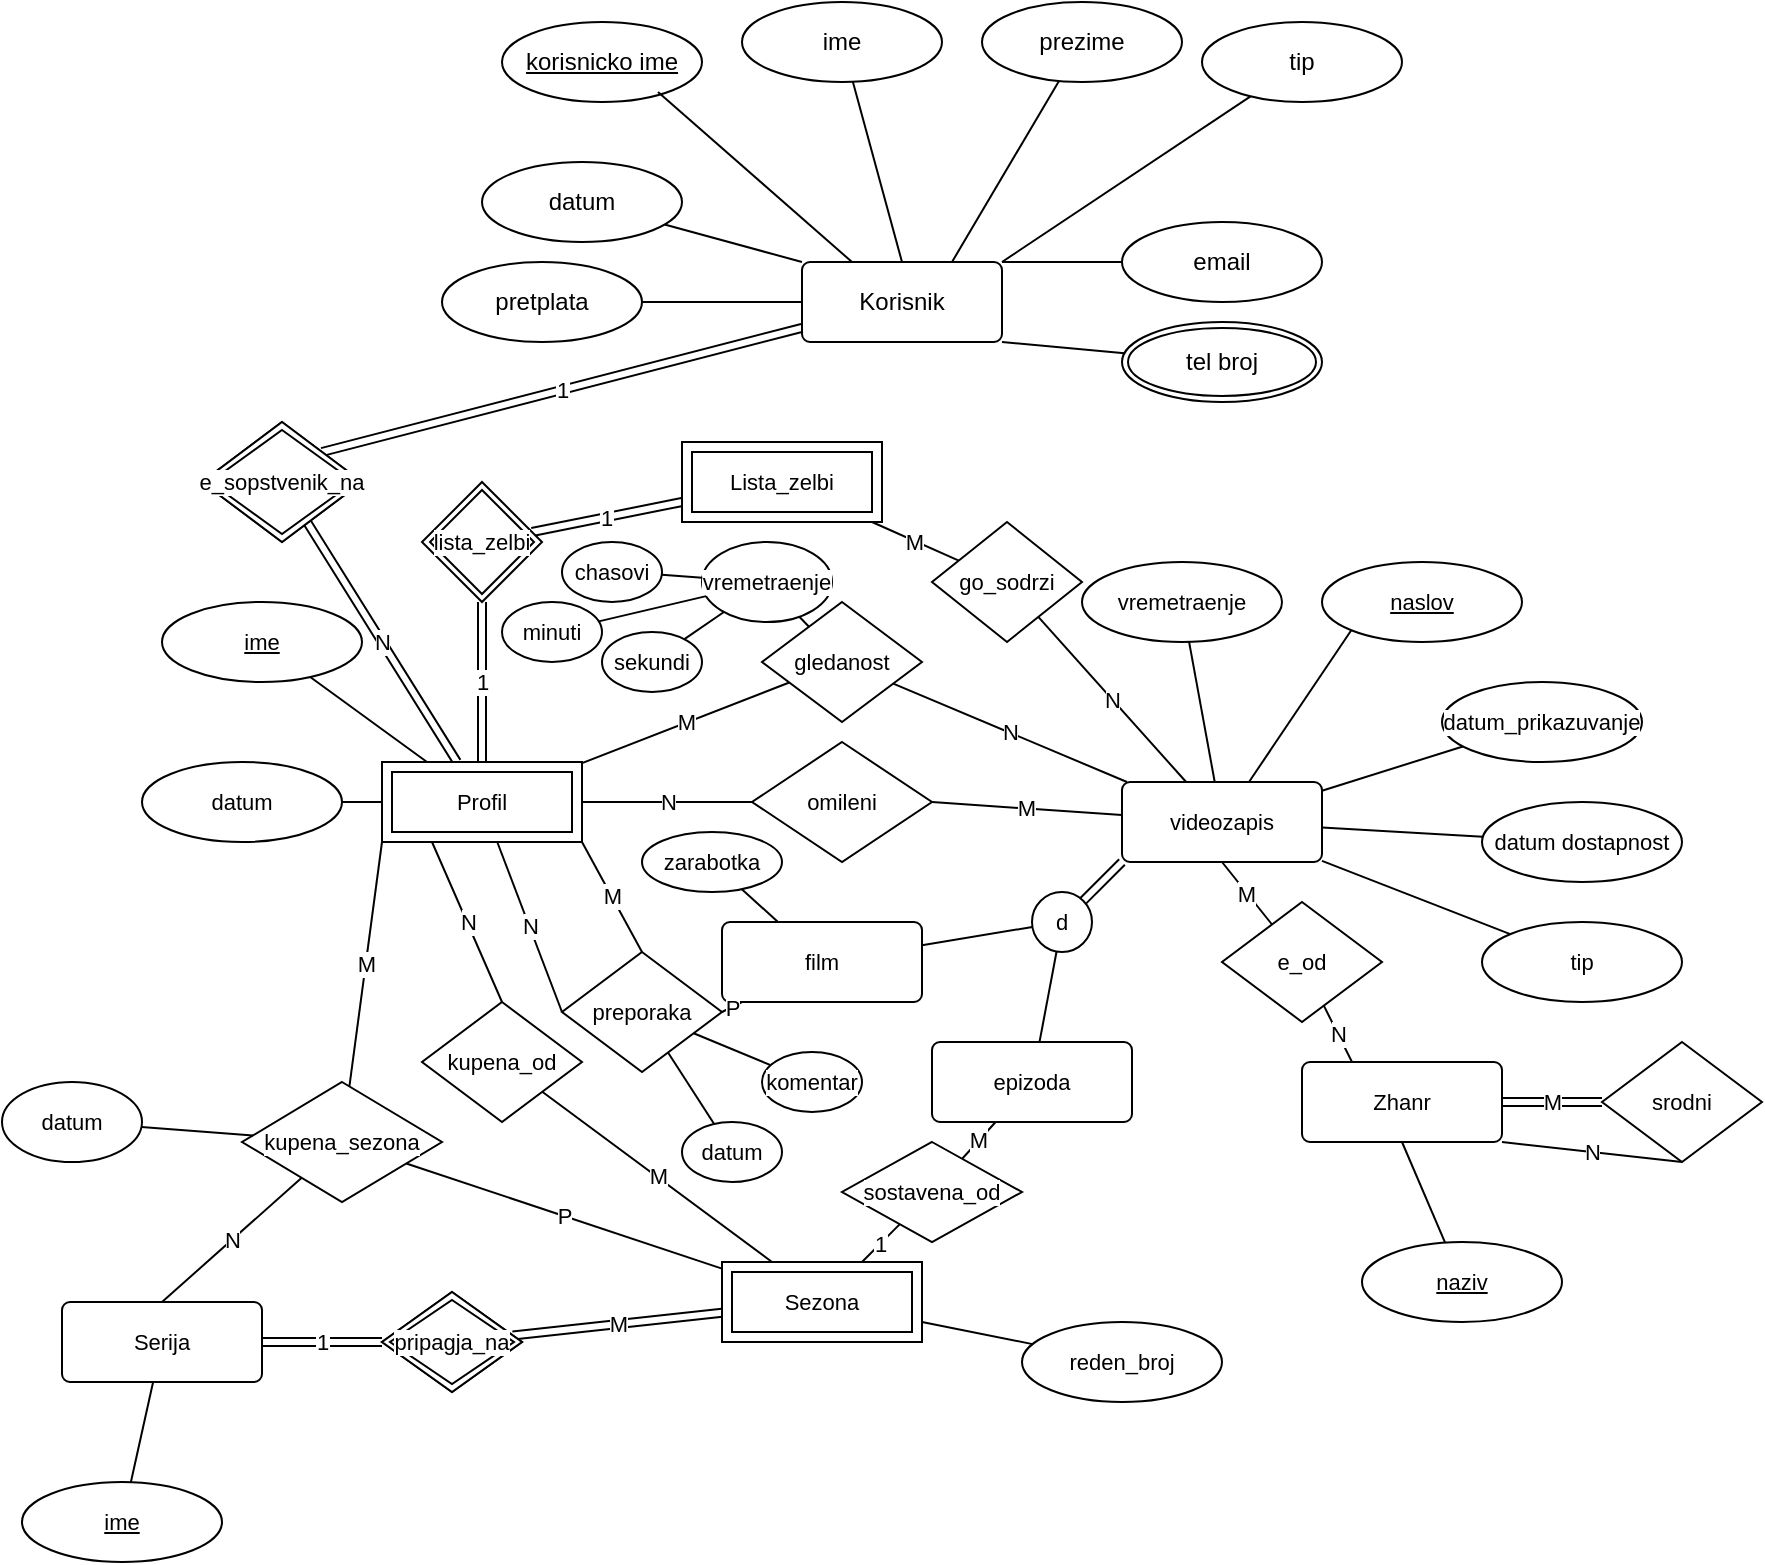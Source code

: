 <mxfile version="23.1.5" type="github">
  <diagram name="Page-1" id="I2lGg5c7wZs1G68vXTzx">
    <mxGraphModel dx="1570" dy="822" grid="1" gridSize="10" guides="1" tooltips="1" connect="1" arrows="1" fold="1" page="1" pageScale="1" pageWidth="850" pageHeight="1100" math="0" shadow="0">
      <root>
        <mxCell id="0" />
        <mxCell id="1" parent="0" />
        <mxCell id="epmKvIx1AX2aCllIOB9j-12" style="rounded=0;orthogonalLoop=1;jettySize=auto;html=1;exitX=1;exitY=1;exitDx=0;exitDy=0;endArrow=none;endFill=0;" edge="1" parent="1" source="epmKvIx1AX2aCllIOB9j-1" target="epmKvIx1AX2aCllIOB9j-10">
          <mxGeometry relative="1" as="geometry" />
        </mxCell>
        <mxCell id="epmKvIx1AX2aCllIOB9j-13" style="edgeStyle=none;rounded=0;orthogonalLoop=1;jettySize=auto;html=1;exitX=1;exitY=0;exitDx=0;exitDy=0;strokeColor=default;align=center;verticalAlign=middle;fontFamily=Helvetica;fontSize=11;fontColor=default;labelBackgroundColor=default;endArrow=none;endFill=0;" edge="1" parent="1" source="epmKvIx1AX2aCllIOB9j-1" target="epmKvIx1AX2aCllIOB9j-9">
          <mxGeometry relative="1" as="geometry" />
        </mxCell>
        <mxCell id="epmKvIx1AX2aCllIOB9j-14" style="edgeStyle=none;rounded=0;orthogonalLoop=1;jettySize=auto;html=1;exitX=1;exitY=0;exitDx=0;exitDy=0;strokeColor=default;align=center;verticalAlign=middle;fontFamily=Helvetica;fontSize=11;fontColor=default;labelBackgroundColor=default;endArrow=none;endFill=0;" edge="1" parent="1" source="epmKvIx1AX2aCllIOB9j-1" target="epmKvIx1AX2aCllIOB9j-8">
          <mxGeometry relative="1" as="geometry" />
        </mxCell>
        <mxCell id="epmKvIx1AX2aCllIOB9j-15" style="edgeStyle=none;rounded=0;orthogonalLoop=1;jettySize=auto;html=1;exitX=0.75;exitY=0;exitDx=0;exitDy=0;strokeColor=default;align=center;verticalAlign=middle;fontFamily=Helvetica;fontSize=11;fontColor=default;labelBackgroundColor=default;endArrow=none;endFill=0;" edge="1" parent="1" source="epmKvIx1AX2aCllIOB9j-1" target="epmKvIx1AX2aCllIOB9j-7">
          <mxGeometry relative="1" as="geometry" />
        </mxCell>
        <mxCell id="epmKvIx1AX2aCllIOB9j-16" style="edgeStyle=none;rounded=0;orthogonalLoop=1;jettySize=auto;html=1;exitX=0.5;exitY=0;exitDx=0;exitDy=0;strokeColor=default;align=center;verticalAlign=middle;fontFamily=Helvetica;fontSize=11;fontColor=default;labelBackgroundColor=default;endArrow=none;endFill=0;" edge="1" parent="1" source="epmKvIx1AX2aCllIOB9j-1" target="epmKvIx1AX2aCllIOB9j-6">
          <mxGeometry relative="1" as="geometry" />
        </mxCell>
        <mxCell id="epmKvIx1AX2aCllIOB9j-18" style="edgeStyle=none;rounded=0;orthogonalLoop=1;jettySize=auto;html=1;exitX=0;exitY=0;exitDx=0;exitDy=0;strokeColor=default;align=center;verticalAlign=middle;fontFamily=Helvetica;fontSize=11;fontColor=default;labelBackgroundColor=default;endArrow=none;endFill=0;" edge="1" parent="1" source="epmKvIx1AX2aCllIOB9j-1" target="epmKvIx1AX2aCllIOB9j-4">
          <mxGeometry relative="1" as="geometry" />
        </mxCell>
        <mxCell id="epmKvIx1AX2aCllIOB9j-1" value="Korisnik" style="rounded=1;arcSize=10;whiteSpace=wrap;html=1;align=center;" vertex="1" parent="1">
          <mxGeometry x="310" y="190" width="100" height="40" as="geometry" />
        </mxCell>
        <mxCell id="epmKvIx1AX2aCllIOB9j-2" value="" style="endArrow=none;html=1;rounded=0;" edge="1" parent="1" source="epmKvIx1AX2aCllIOB9j-3" target="epmKvIx1AX2aCllIOB9j-1">
          <mxGeometry width="50" height="50" relative="1" as="geometry">
            <mxPoint x="280" y="190" as="sourcePoint" />
            <mxPoint x="300" y="130" as="targetPoint" />
          </mxGeometry>
        </mxCell>
        <mxCell id="epmKvIx1AX2aCllIOB9j-3" value="pretplata" style="ellipse;whiteSpace=wrap;html=1;align=center;" vertex="1" parent="1">
          <mxGeometry x="130" y="190" width="100" height="40" as="geometry" />
        </mxCell>
        <mxCell id="epmKvIx1AX2aCllIOB9j-4" value="datum" style="ellipse;whiteSpace=wrap;html=1;align=center;" vertex="1" parent="1">
          <mxGeometry x="150" y="140" width="100" height="40" as="geometry" />
        </mxCell>
        <mxCell id="epmKvIx1AX2aCllIOB9j-5" value="&lt;u&gt;korisnicko ime&lt;br&gt;&lt;/u&gt;" style="ellipse;whiteSpace=wrap;html=1;align=center;" vertex="1" parent="1">
          <mxGeometry x="160" y="70" width="100" height="40" as="geometry" />
        </mxCell>
        <mxCell id="epmKvIx1AX2aCllIOB9j-6" value="ime" style="ellipse;whiteSpace=wrap;html=1;align=center;" vertex="1" parent="1">
          <mxGeometry x="280" y="60" width="100" height="40" as="geometry" />
        </mxCell>
        <mxCell id="epmKvIx1AX2aCllIOB9j-7" value="prezime" style="ellipse;whiteSpace=wrap;html=1;align=center;" vertex="1" parent="1">
          <mxGeometry x="400" y="60" width="100" height="40" as="geometry" />
        </mxCell>
        <mxCell id="epmKvIx1AX2aCllIOB9j-8" value="tip" style="ellipse;whiteSpace=wrap;html=1;align=center;" vertex="1" parent="1">
          <mxGeometry x="510" y="70" width="100" height="40" as="geometry" />
        </mxCell>
        <mxCell id="epmKvIx1AX2aCllIOB9j-9" value="email" style="ellipse;whiteSpace=wrap;html=1;align=center;" vertex="1" parent="1">
          <mxGeometry x="470" y="170" width="100" height="40" as="geometry" />
        </mxCell>
        <mxCell id="epmKvIx1AX2aCllIOB9j-10" value="tel broj" style="ellipse;shape=doubleEllipse;margin=3;whiteSpace=wrap;html=1;align=center;" vertex="1" parent="1">
          <mxGeometry x="470" y="220" width="100" height="40" as="geometry" />
        </mxCell>
        <mxCell id="epmKvIx1AX2aCllIOB9j-17" style="edgeStyle=none;rounded=0;orthogonalLoop=1;jettySize=auto;html=1;exitX=0.25;exitY=0;exitDx=0;exitDy=0;entryX=0.78;entryY=0.875;entryDx=0;entryDy=0;entryPerimeter=0;strokeColor=default;align=center;verticalAlign=middle;fontFamily=Helvetica;fontSize=11;fontColor=default;labelBackgroundColor=default;endArrow=none;endFill=0;" edge="1" parent="1" source="epmKvIx1AX2aCllIOB9j-1" target="epmKvIx1AX2aCllIOB9j-5">
          <mxGeometry relative="1" as="geometry" />
        </mxCell>
        <mxCell id="epmKvIx1AX2aCllIOB9j-49" value="N" style="edgeStyle=none;rounded=0;orthogonalLoop=1;jettySize=auto;html=1;exitX=1;exitY=0.5;exitDx=0;exitDy=0;strokeColor=default;align=center;verticalAlign=middle;fontFamily=Helvetica;fontSize=11;fontColor=default;labelBackgroundColor=default;endArrow=none;endFill=0;" edge="1" parent="1" target="epmKvIx1AX2aCllIOB9j-48">
          <mxGeometry relative="1" as="geometry">
            <mxPoint x="200" y="460.0" as="sourcePoint" />
          </mxGeometry>
        </mxCell>
        <mxCell id="epmKvIx1AX2aCllIOB9j-104" value="M" style="edgeStyle=none;rounded=0;orthogonalLoop=1;jettySize=auto;html=1;strokeColor=default;align=center;verticalAlign=middle;fontFamily=Helvetica;fontSize=11;fontColor=default;labelBackgroundColor=default;endArrow=none;endFill=0;" edge="1" parent="1" target="epmKvIx1AX2aCllIOB9j-103">
          <mxGeometry relative="1" as="geometry">
            <mxPoint x="200" y="440.556" as="sourcePoint" />
          </mxGeometry>
        </mxCell>
        <mxCell id="epmKvIx1AX2aCllIOB9j-22" style="edgeStyle=none;rounded=0;orthogonalLoop=1;jettySize=auto;html=1;strokeColor=default;align=center;verticalAlign=middle;fontFamily=Helvetica;fontSize=11;fontColor=default;labelBackgroundColor=default;endArrow=none;endFill=0;" edge="1" parent="1" source="epmKvIx1AX2aCllIOB9j-21">
          <mxGeometry relative="1" as="geometry">
            <mxPoint x="122.5" y="440.0" as="targetPoint" />
          </mxGeometry>
        </mxCell>
        <mxCell id="epmKvIx1AX2aCllIOB9j-87" value="M" style="edgeStyle=none;rounded=0;orthogonalLoop=1;jettySize=auto;html=1;strokeColor=default;align=center;verticalAlign=middle;fontFamily=Helvetica;fontSize=11;fontColor=default;labelBackgroundColor=default;endArrow=none;endFill=0;exitX=0;exitY=1;exitDx=0;exitDy=0;" edge="1" parent="1" target="epmKvIx1AX2aCllIOB9j-86">
          <mxGeometry relative="1" as="geometry">
            <mxPoint x="100" y="480.0" as="sourcePoint" />
          </mxGeometry>
        </mxCell>
        <mxCell id="epmKvIx1AX2aCllIOB9j-21" value="ime" style="ellipse;whiteSpace=wrap;html=1;align=center;fontStyle=4;fontFamily=Helvetica;fontSize=11;fontColor=default;labelBackgroundColor=default;" vertex="1" parent="1">
          <mxGeometry x="-10" y="360" width="100" height="40" as="geometry" />
        </mxCell>
        <mxCell id="epmKvIx1AX2aCllIOB9j-23" value="" style="endArrow=none;html=1;rounded=0;strokeColor=default;align=center;verticalAlign=middle;fontFamily=Helvetica;fontSize=11;fontColor=default;labelBackgroundColor=default;" edge="1" parent="1" source="epmKvIx1AX2aCllIOB9j-24">
          <mxGeometry width="50" height="50" relative="1" as="geometry">
            <mxPoint x="190" y="500" as="sourcePoint" />
            <mxPoint x="100" y="460.0" as="targetPoint" />
          </mxGeometry>
        </mxCell>
        <mxCell id="epmKvIx1AX2aCllIOB9j-24" value="datum" style="ellipse;whiteSpace=wrap;html=1;align=center;fontFamily=Helvetica;fontSize=11;fontColor=default;labelBackgroundColor=default;" vertex="1" parent="1">
          <mxGeometry x="-20" y="440" width="100" height="40" as="geometry" />
        </mxCell>
        <mxCell id="epmKvIx1AX2aCllIOB9j-58" value="M" style="edgeStyle=none;rounded=0;orthogonalLoop=1;jettySize=auto;html=1;exitX=0.5;exitY=1;exitDx=0;exitDy=0;strokeColor=default;align=center;verticalAlign=middle;fontFamily=Helvetica;fontSize=11;fontColor=default;labelBackgroundColor=default;endArrow=none;endFill=0;" edge="1" parent="1" source="epmKvIx1AX2aCllIOB9j-25" target="epmKvIx1AX2aCllIOB9j-57">
          <mxGeometry relative="1" as="geometry" />
        </mxCell>
        <mxCell id="epmKvIx1AX2aCllIOB9j-63" style="edgeStyle=none;rounded=0;orthogonalLoop=1;jettySize=auto;html=1;exitX=0;exitY=1;exitDx=0;exitDy=0;strokeColor=default;align=center;verticalAlign=middle;fontFamily=Helvetica;fontSize=11;fontColor=default;labelBackgroundColor=default;endArrow=none;endFill=0;shape=link;" edge="1" parent="1" source="epmKvIx1AX2aCllIOB9j-25" target="epmKvIx1AX2aCllIOB9j-62">
          <mxGeometry relative="1" as="geometry" />
        </mxCell>
        <mxCell id="epmKvIx1AX2aCllIOB9j-25" value="videozapis" style="rounded=1;arcSize=10;whiteSpace=wrap;html=1;align=center;fontFamily=Helvetica;fontSize=11;fontColor=default;labelBackgroundColor=default;" vertex="1" parent="1">
          <mxGeometry x="470" y="450" width="100" height="40" as="geometry" />
        </mxCell>
        <mxCell id="epmKvIx1AX2aCllIOB9j-38" style="edgeStyle=none;rounded=0;orthogonalLoop=1;jettySize=auto;html=1;strokeColor=default;align=center;verticalAlign=middle;fontFamily=Helvetica;fontSize=11;fontColor=default;labelBackgroundColor=default;endArrow=none;endFill=0;" edge="1" parent="1" source="epmKvIx1AX2aCllIOB9j-26" target="epmKvIx1AX2aCllIOB9j-25">
          <mxGeometry relative="1" as="geometry" />
        </mxCell>
        <mxCell id="epmKvIx1AX2aCllIOB9j-26" value="vremetraenje" style="ellipse;whiteSpace=wrap;html=1;align=center;fontFamily=Helvetica;fontSize=11;fontColor=default;labelBackgroundColor=default;" vertex="1" parent="1">
          <mxGeometry x="450" y="340" width="100" height="40" as="geometry" />
        </mxCell>
        <mxCell id="epmKvIx1AX2aCllIOB9j-37" style="edgeStyle=none;rounded=0;orthogonalLoop=1;jettySize=auto;html=1;exitX=0;exitY=1;exitDx=0;exitDy=0;strokeColor=default;align=center;verticalAlign=middle;fontFamily=Helvetica;fontSize=11;fontColor=default;labelBackgroundColor=default;endArrow=none;endFill=0;" edge="1" parent="1" source="epmKvIx1AX2aCllIOB9j-27" target="epmKvIx1AX2aCllIOB9j-25">
          <mxGeometry relative="1" as="geometry" />
        </mxCell>
        <mxCell id="epmKvIx1AX2aCllIOB9j-27" value="naslov" style="ellipse;whiteSpace=wrap;html=1;align=center;fontStyle=4;fontFamily=Helvetica;fontSize=11;fontColor=default;labelBackgroundColor=default;" vertex="1" parent="1">
          <mxGeometry x="570" y="340" width="100" height="40" as="geometry" />
        </mxCell>
        <mxCell id="epmKvIx1AX2aCllIOB9j-36" style="edgeStyle=none;rounded=0;orthogonalLoop=1;jettySize=auto;html=1;strokeColor=default;align=center;verticalAlign=middle;fontFamily=Helvetica;fontSize=11;fontColor=default;labelBackgroundColor=default;endArrow=none;endFill=0;" edge="1" parent="1" source="epmKvIx1AX2aCllIOB9j-28" target="epmKvIx1AX2aCllIOB9j-25">
          <mxGeometry relative="1" as="geometry" />
        </mxCell>
        <mxCell id="epmKvIx1AX2aCllIOB9j-28" value="datum_prikazuvanje" style="ellipse;whiteSpace=wrap;html=1;align=center;fontFamily=Helvetica;fontSize=11;fontColor=default;labelBackgroundColor=default;" vertex="1" parent="1">
          <mxGeometry x="630" y="400" width="100" height="40" as="geometry" />
        </mxCell>
        <mxCell id="epmKvIx1AX2aCllIOB9j-35" style="edgeStyle=none;rounded=0;orthogonalLoop=1;jettySize=auto;html=1;strokeColor=default;align=center;verticalAlign=middle;fontFamily=Helvetica;fontSize=11;fontColor=default;labelBackgroundColor=default;endArrow=none;endFill=0;" edge="1" parent="1" source="epmKvIx1AX2aCllIOB9j-29" target="epmKvIx1AX2aCllIOB9j-25">
          <mxGeometry relative="1" as="geometry" />
        </mxCell>
        <mxCell id="epmKvIx1AX2aCllIOB9j-29" value="datum dostapnost" style="ellipse;whiteSpace=wrap;html=1;align=center;fontFamily=Helvetica;fontSize=11;fontColor=default;labelBackgroundColor=default;" vertex="1" parent="1">
          <mxGeometry x="650" y="460" width="100" height="40" as="geometry" />
        </mxCell>
        <mxCell id="epmKvIx1AX2aCllIOB9j-34" style="edgeStyle=none;rounded=0;orthogonalLoop=1;jettySize=auto;html=1;strokeColor=default;align=center;verticalAlign=middle;fontFamily=Helvetica;fontSize=11;fontColor=default;labelBackgroundColor=default;endArrow=none;endFill=0;" edge="1" parent="1" source="epmKvIx1AX2aCllIOB9j-31" target="epmKvIx1AX2aCllIOB9j-25">
          <mxGeometry relative="1" as="geometry" />
        </mxCell>
        <mxCell id="epmKvIx1AX2aCllIOB9j-31" value="tip" style="ellipse;whiteSpace=wrap;html=1;align=center;fontFamily=Helvetica;fontSize=11;fontColor=default;labelBackgroundColor=default;" vertex="1" parent="1">
          <mxGeometry x="650" y="520" width="100" height="40" as="geometry" />
        </mxCell>
        <mxCell id="epmKvIx1AX2aCllIOB9j-44" value="1" style="edgeStyle=none;rounded=0;orthogonalLoop=1;jettySize=auto;html=1;exitX=1;exitY=0;exitDx=0;exitDy=0;strokeColor=default;align=center;verticalAlign=middle;fontFamily=Helvetica;fontSize=11;fontColor=default;labelBackgroundColor=default;endArrow=none;endFill=0;shape=link;" edge="1" parent="1" source="epmKvIx1AX2aCllIOB9j-43" target="epmKvIx1AX2aCllIOB9j-1">
          <mxGeometry relative="1" as="geometry" />
        </mxCell>
        <mxCell id="epmKvIx1AX2aCllIOB9j-45" value="N" style="edgeStyle=none;rounded=0;orthogonalLoop=1;jettySize=auto;html=1;strokeColor=default;align=center;verticalAlign=middle;fontFamily=Helvetica;fontSize=11;fontColor=default;labelBackgroundColor=default;endArrow=none;endFill=0;shape=link;" edge="1" parent="1" source="epmKvIx1AX2aCllIOB9j-43">
          <mxGeometry relative="1" as="geometry">
            <mxPoint x="137.5" y="440.0" as="targetPoint" />
          </mxGeometry>
        </mxCell>
        <mxCell id="epmKvIx1AX2aCllIOB9j-43" value="ima" style="shape=rhombus;perimeter=rhombusPerimeter;whiteSpace=wrap;html=1;align=center;fontFamily=Helvetica;fontSize=11;fontColor=default;labelBackgroundColor=default;" vertex="1" parent="1">
          <mxGeometry x="10" y="270" width="80" height="60" as="geometry" />
        </mxCell>
        <mxCell id="epmKvIx1AX2aCllIOB9j-46" style="edgeStyle=none;rounded=0;orthogonalLoop=1;jettySize=auto;html=1;exitX=1;exitY=0;exitDx=0;exitDy=0;strokeColor=default;align=center;verticalAlign=middle;fontFamily=Helvetica;fontSize=11;fontColor=default;labelBackgroundColor=default;endArrow=none;endFill=0;" edge="1" parent="1" source="epmKvIx1AX2aCllIOB9j-43" target="epmKvIx1AX2aCllIOB9j-43">
          <mxGeometry relative="1" as="geometry" />
        </mxCell>
        <mxCell id="epmKvIx1AX2aCllIOB9j-47" style="edgeStyle=none;rounded=0;orthogonalLoop=1;jettySize=auto;html=1;exitX=0;exitY=1;exitDx=0;exitDy=0;strokeColor=default;align=center;verticalAlign=middle;fontFamily=Helvetica;fontSize=11;fontColor=default;labelBackgroundColor=default;endArrow=none;endFill=0;" edge="1" parent="1" source="epmKvIx1AX2aCllIOB9j-27" target="epmKvIx1AX2aCllIOB9j-27">
          <mxGeometry relative="1" as="geometry" />
        </mxCell>
        <mxCell id="epmKvIx1AX2aCllIOB9j-50" value="M" style="edgeStyle=none;rounded=0;orthogonalLoop=1;jettySize=auto;html=1;exitX=1;exitY=0.5;exitDx=0;exitDy=0;strokeColor=default;align=center;verticalAlign=middle;fontFamily=Helvetica;fontSize=11;fontColor=default;labelBackgroundColor=default;endArrow=none;endFill=0;" edge="1" parent="1" source="epmKvIx1AX2aCllIOB9j-48" target="epmKvIx1AX2aCllIOB9j-25">
          <mxGeometry relative="1" as="geometry" />
        </mxCell>
        <mxCell id="epmKvIx1AX2aCllIOB9j-48" value="omileni" style="shape=rhombus;perimeter=rhombusPerimeter;whiteSpace=wrap;html=1;align=center;fontFamily=Helvetica;fontSize=11;fontColor=default;labelBackgroundColor=default;" vertex="1" parent="1">
          <mxGeometry x="285" y="430" width="90" height="60" as="geometry" />
        </mxCell>
        <mxCell id="epmKvIx1AX2aCllIOB9j-53" style="edgeStyle=none;rounded=0;orthogonalLoop=1;jettySize=auto;html=1;exitX=0.5;exitY=1;exitDx=0;exitDy=0;strokeColor=default;align=center;verticalAlign=middle;fontFamily=Helvetica;fontSize=11;fontColor=default;labelBackgroundColor=default;endArrow=none;endFill=0;" edge="1" parent="1" source="epmKvIx1AX2aCllIOB9j-51" target="epmKvIx1AX2aCllIOB9j-52">
          <mxGeometry relative="1" as="geometry" />
        </mxCell>
        <mxCell id="epmKvIx1AX2aCllIOB9j-55" value="M" style="edgeStyle=none;rounded=0;orthogonalLoop=1;jettySize=auto;html=1;exitX=1;exitY=0.5;exitDx=0;exitDy=0;strokeColor=default;align=center;verticalAlign=middle;fontFamily=Helvetica;fontSize=11;fontColor=default;labelBackgroundColor=default;endArrow=none;endFill=0;shape=link;" edge="1" parent="1" source="epmKvIx1AX2aCllIOB9j-51" target="epmKvIx1AX2aCllIOB9j-54">
          <mxGeometry relative="1" as="geometry" />
        </mxCell>
        <mxCell id="epmKvIx1AX2aCllIOB9j-59" value="N" style="edgeStyle=none;rounded=0;orthogonalLoop=1;jettySize=auto;html=1;exitX=0.25;exitY=0;exitDx=0;exitDy=0;strokeColor=default;align=center;verticalAlign=middle;fontFamily=Helvetica;fontSize=11;fontColor=default;labelBackgroundColor=default;endArrow=none;endFill=0;" edge="1" parent="1" source="epmKvIx1AX2aCllIOB9j-51" target="epmKvIx1AX2aCllIOB9j-57">
          <mxGeometry relative="1" as="geometry" />
        </mxCell>
        <mxCell id="epmKvIx1AX2aCllIOB9j-51" value="Zhanr" style="rounded=1;arcSize=10;whiteSpace=wrap;html=1;align=center;fontFamily=Helvetica;fontSize=11;fontColor=default;labelBackgroundColor=default;" vertex="1" parent="1">
          <mxGeometry x="560" y="590" width="100" height="40" as="geometry" />
        </mxCell>
        <mxCell id="epmKvIx1AX2aCllIOB9j-52" value="naziv" style="ellipse;whiteSpace=wrap;html=1;align=center;fontStyle=4;fontFamily=Helvetica;fontSize=11;fontColor=default;labelBackgroundColor=default;" vertex="1" parent="1">
          <mxGeometry x="590" y="680" width="100" height="40" as="geometry" />
        </mxCell>
        <mxCell id="epmKvIx1AX2aCllIOB9j-56" value="N" style="edgeStyle=none;rounded=0;orthogonalLoop=1;jettySize=auto;html=1;exitX=0.5;exitY=1;exitDx=0;exitDy=0;entryX=1;entryY=1;entryDx=0;entryDy=0;strokeColor=default;align=center;verticalAlign=middle;fontFamily=Helvetica;fontSize=11;fontColor=default;labelBackgroundColor=default;endArrow=none;endFill=0;" edge="1" parent="1" source="epmKvIx1AX2aCllIOB9j-54" target="epmKvIx1AX2aCllIOB9j-51">
          <mxGeometry relative="1" as="geometry" />
        </mxCell>
        <mxCell id="epmKvIx1AX2aCllIOB9j-54" value="srodni" style="shape=rhombus;perimeter=rhombusPerimeter;whiteSpace=wrap;html=1;align=center;fontFamily=Helvetica;fontSize=11;fontColor=default;labelBackgroundColor=default;" vertex="1" parent="1">
          <mxGeometry x="710" y="580" width="80" height="60" as="geometry" />
        </mxCell>
        <mxCell id="epmKvIx1AX2aCllIOB9j-57" value="e_od" style="shape=rhombus;perimeter=rhombusPerimeter;whiteSpace=wrap;html=1;align=center;fontFamily=Helvetica;fontSize=11;fontColor=default;labelBackgroundColor=default;" vertex="1" parent="1">
          <mxGeometry x="520" y="510" width="80" height="60" as="geometry" />
        </mxCell>
        <mxCell id="epmKvIx1AX2aCllIOB9j-66" style="edgeStyle=none;rounded=0;orthogonalLoop=1;jettySize=auto;html=1;strokeColor=default;align=center;verticalAlign=middle;fontFamily=Helvetica;fontSize=11;fontColor=default;labelBackgroundColor=default;endArrow=none;endFill=0;" edge="1" parent="1" source="epmKvIx1AX2aCllIOB9j-62" target="epmKvIx1AX2aCllIOB9j-67">
          <mxGeometry relative="1" as="geometry">
            <mxPoint x="440" y="590" as="targetPoint" />
          </mxGeometry>
        </mxCell>
        <mxCell id="epmKvIx1AX2aCllIOB9j-62" value="d" style="ellipse;whiteSpace=wrap;html=1;aspect=fixed;fontFamily=Helvetica;fontSize=11;fontColor=default;labelBackgroundColor=default;" vertex="1" parent="1">
          <mxGeometry x="425" y="505" width="30" height="30" as="geometry" />
        </mxCell>
        <mxCell id="epmKvIx1AX2aCllIOB9j-64" value="" style="endArrow=none;html=1;rounded=0;strokeColor=default;align=center;verticalAlign=middle;fontFamily=Helvetica;fontSize=11;fontColor=default;labelBackgroundColor=default;" edge="1" parent="1" source="epmKvIx1AX2aCllIOB9j-65" target="epmKvIx1AX2aCllIOB9j-62">
          <mxGeometry width="50" height="50" relative="1" as="geometry">
            <mxPoint x="350" y="540" as="sourcePoint" />
            <mxPoint x="410" y="550" as="targetPoint" />
          </mxGeometry>
        </mxCell>
        <mxCell id="epmKvIx1AX2aCllIOB9j-65" value="film" style="rounded=1;arcSize=10;whiteSpace=wrap;html=1;align=center;fontFamily=Helvetica;fontSize=11;fontColor=default;labelBackgroundColor=default;" vertex="1" parent="1">
          <mxGeometry x="270" y="520" width="100" height="40" as="geometry" />
        </mxCell>
        <mxCell id="epmKvIx1AX2aCllIOB9j-81" value="M" style="edgeStyle=none;rounded=0;orthogonalLoop=1;jettySize=auto;html=1;strokeColor=default;align=center;verticalAlign=middle;fontFamily=Helvetica;fontSize=11;fontColor=default;labelBackgroundColor=default;endArrow=none;endFill=0;" edge="1" parent="1" source="epmKvIx1AX2aCllIOB9j-67" target="epmKvIx1AX2aCllIOB9j-78">
          <mxGeometry relative="1" as="geometry" />
        </mxCell>
        <mxCell id="epmKvIx1AX2aCllIOB9j-67" value="epizoda" style="rounded=1;arcSize=10;whiteSpace=wrap;html=1;align=center;fontFamily=Helvetica;fontSize=11;fontColor=default;labelBackgroundColor=default;double=1;" vertex="1" parent="1">
          <mxGeometry x="375" y="580" width="100" height="40" as="geometry" />
        </mxCell>
        <mxCell id="epmKvIx1AX2aCllIOB9j-72" style="edgeStyle=none;rounded=0;orthogonalLoop=1;jettySize=auto;html=1;strokeColor=default;align=center;verticalAlign=middle;fontFamily=Helvetica;fontSize=11;fontColor=default;labelBackgroundColor=default;endArrow=none;endFill=0;" edge="1" parent="1" source="epmKvIx1AX2aCllIOB9j-68" target="epmKvIx1AX2aCllIOB9j-65">
          <mxGeometry relative="1" as="geometry" />
        </mxCell>
        <mxCell id="epmKvIx1AX2aCllIOB9j-68" value="zarabotka" style="ellipse;whiteSpace=wrap;html=1;align=center;fontFamily=Helvetica;fontSize=11;fontColor=default;labelBackgroundColor=default;" vertex="1" parent="1">
          <mxGeometry x="230" y="475" width="70" height="30" as="geometry" />
        </mxCell>
        <mxCell id="epmKvIx1AX2aCllIOB9j-89" value="N" style="edgeStyle=none;rounded=0;orthogonalLoop=1;jettySize=auto;html=1;exitX=0.5;exitY=0;exitDx=0;exitDy=0;strokeColor=default;align=center;verticalAlign=middle;fontFamily=Helvetica;fontSize=11;fontColor=default;labelBackgroundColor=default;endArrow=none;endFill=0;" edge="1" parent="1" source="epmKvIx1AX2aCllIOB9j-73" target="epmKvIx1AX2aCllIOB9j-86">
          <mxGeometry relative="1" as="geometry" />
        </mxCell>
        <mxCell id="epmKvIx1AX2aCllIOB9j-92" style="edgeStyle=none;rounded=0;orthogonalLoop=1;jettySize=auto;html=1;strokeColor=default;align=center;verticalAlign=middle;fontFamily=Helvetica;fontSize=11;fontColor=default;labelBackgroundColor=default;endArrow=none;endFill=0;" edge="1" parent="1" source="epmKvIx1AX2aCllIOB9j-73" target="epmKvIx1AX2aCllIOB9j-93">
          <mxGeometry relative="1" as="geometry">
            <mxPoint x="100" y="790" as="targetPoint" />
          </mxGeometry>
        </mxCell>
        <mxCell id="epmKvIx1AX2aCllIOB9j-73" value="Serija" style="rounded=1;arcSize=10;whiteSpace=wrap;html=1;align=center;fontFamily=Helvetica;fontSize=11;fontColor=default;labelBackgroundColor=default;" vertex="1" parent="1">
          <mxGeometry x="-60" y="710" width="100" height="40" as="geometry" />
        </mxCell>
        <mxCell id="epmKvIx1AX2aCllIOB9j-85" style="edgeStyle=none;rounded=0;orthogonalLoop=1;jettySize=auto;html=1;strokeColor=default;align=center;verticalAlign=middle;fontFamily=Helvetica;fontSize=11;fontColor=default;labelBackgroundColor=default;endArrow=none;endFill=0;" edge="1" parent="1" source="epmKvIx1AX2aCllIOB9j-94" target="epmKvIx1AX2aCllIOB9j-84">
          <mxGeometry relative="1" as="geometry">
            <mxPoint x="370" y="720" as="sourcePoint" />
          </mxGeometry>
        </mxCell>
        <mxCell id="epmKvIx1AX2aCllIOB9j-88" value="P" style="edgeStyle=none;rounded=0;orthogonalLoop=1;jettySize=auto;html=1;strokeColor=default;align=center;verticalAlign=middle;fontFamily=Helvetica;fontSize=11;fontColor=default;labelBackgroundColor=default;endArrow=none;endFill=0;" edge="1" parent="1" source="epmKvIx1AX2aCllIOB9j-94" target="epmKvIx1AX2aCllIOB9j-86">
          <mxGeometry relative="1" as="geometry">
            <mxPoint x="270" y="690" as="sourcePoint" />
          </mxGeometry>
        </mxCell>
        <mxCell id="epmKvIx1AX2aCllIOB9j-75" value="M" style="endArrow=none;html=1;rounded=0;strokeColor=default;align=center;verticalAlign=middle;fontFamily=Helvetica;fontSize=11;fontColor=default;labelBackgroundColor=default;shape=link;" edge="1" parent="1" source="epmKvIx1AX2aCllIOB9j-94" target="epmKvIx1AX2aCllIOB9j-76">
          <mxGeometry width="50" height="50" relative="1" as="geometry">
            <mxPoint x="308" y="730" as="sourcePoint" />
            <mxPoint x="320" y="800" as="targetPoint" />
          </mxGeometry>
        </mxCell>
        <mxCell id="epmKvIx1AX2aCllIOB9j-76" value="pripagja_na" style="shape=rhombus;perimeter=rhombusPerimeter;whiteSpace=wrap;html=1;align=center;fontFamily=Helvetica;fontSize=11;fontColor=default;labelBackgroundColor=default;" vertex="1" parent="1">
          <mxGeometry x="100" y="705" width="70" height="50" as="geometry" />
        </mxCell>
        <mxCell id="epmKvIx1AX2aCllIOB9j-77" value="1" style="endArrow=none;html=1;rounded=0;strokeColor=default;align=center;verticalAlign=middle;fontFamily=Helvetica;fontSize=11;fontColor=default;labelBackgroundColor=default;shape=link;" edge="1" parent="1" source="epmKvIx1AX2aCllIOB9j-73" target="epmKvIx1AX2aCllIOB9j-76">
          <mxGeometry width="50" height="50" relative="1" as="geometry">
            <mxPoint x="280" y="840" as="sourcePoint" />
            <mxPoint x="330" y="790" as="targetPoint" />
          </mxGeometry>
        </mxCell>
        <mxCell id="epmKvIx1AX2aCllIOB9j-78" value="sostavena_od" style="shape=rhombus;perimeter=rhombusPerimeter;whiteSpace=wrap;html=1;align=center;fontFamily=Helvetica;fontSize=11;fontColor=default;labelBackgroundColor=default;" vertex="1" parent="1">
          <mxGeometry x="330" y="630" width="90" height="50" as="geometry" />
        </mxCell>
        <mxCell id="epmKvIx1AX2aCllIOB9j-80" value="1" style="endArrow=none;html=1;rounded=0;strokeColor=default;align=center;verticalAlign=middle;fontFamily=Helvetica;fontSize=11;fontColor=default;labelBackgroundColor=default;" edge="1" parent="1" source="epmKvIx1AX2aCllIOB9j-78" target="epmKvIx1AX2aCllIOB9j-94">
          <mxGeometry width="50" height="50" relative="1" as="geometry">
            <mxPoint x="320" y="735" as="sourcePoint" />
            <mxPoint x="340" y="690" as="targetPoint" />
          </mxGeometry>
        </mxCell>
        <mxCell id="epmKvIx1AX2aCllIOB9j-84" value="reden_broj" style="ellipse;whiteSpace=wrap;html=1;align=center;fontFamily=Helvetica;fontSize=11;fontColor=default;labelBackgroundColor=default;" vertex="1" parent="1">
          <mxGeometry x="420" y="720" width="100" height="40" as="geometry" />
        </mxCell>
        <mxCell id="epmKvIx1AX2aCllIOB9j-86" value="kupena_sezona" style="shape=rhombus;perimeter=rhombusPerimeter;whiteSpace=wrap;html=1;align=center;fontFamily=Helvetica;fontSize=11;fontColor=default;labelBackgroundColor=default;" vertex="1" parent="1">
          <mxGeometry x="30" y="600" width="100" height="60" as="geometry" />
        </mxCell>
        <mxCell id="epmKvIx1AX2aCllIOB9j-90" value="" style="endArrow=none;html=1;rounded=0;strokeColor=default;align=center;verticalAlign=middle;fontFamily=Helvetica;fontSize=11;fontColor=default;labelBackgroundColor=default;" edge="1" parent="1" source="epmKvIx1AX2aCllIOB9j-91" target="epmKvIx1AX2aCllIOB9j-86">
          <mxGeometry width="50" height="50" relative="1" as="geometry">
            <mxPoint x="50" y="670" as="sourcePoint" />
            <mxPoint x="100" y="620" as="targetPoint" />
          </mxGeometry>
        </mxCell>
        <mxCell id="epmKvIx1AX2aCllIOB9j-91" value="datum" style="ellipse;whiteSpace=wrap;html=1;align=center;fontFamily=Helvetica;fontSize=11;fontColor=default;labelBackgroundColor=default;" vertex="1" parent="1">
          <mxGeometry x="-90" y="600" width="70" height="40" as="geometry" />
        </mxCell>
        <mxCell id="epmKvIx1AX2aCllIOB9j-93" value="&lt;u&gt;ime&lt;/u&gt;" style="ellipse;whiteSpace=wrap;html=1;align=center;fontFamily=Helvetica;fontSize=11;fontColor=default;labelBackgroundColor=default;" vertex="1" parent="1">
          <mxGeometry x="-80" y="800" width="100" height="40" as="geometry" />
        </mxCell>
        <mxCell id="epmKvIx1AX2aCllIOB9j-128" value="M" style="edgeStyle=none;rounded=0;orthogonalLoop=1;jettySize=auto;html=1;exitX=0.25;exitY=0;exitDx=0;exitDy=0;strokeColor=default;align=center;verticalAlign=middle;fontFamily=Helvetica;fontSize=11;fontColor=default;labelBackgroundColor=default;endArrow=none;endFill=0;" edge="1" parent="1" source="epmKvIx1AX2aCllIOB9j-94" target="epmKvIx1AX2aCllIOB9j-127">
          <mxGeometry relative="1" as="geometry" />
        </mxCell>
        <mxCell id="epmKvIx1AX2aCllIOB9j-94" value="Sezona" style="shape=ext;margin=3;double=1;whiteSpace=wrap;html=1;align=center;fontFamily=Helvetica;fontSize=11;fontColor=default;labelBackgroundColor=default;" vertex="1" parent="1">
          <mxGeometry x="270" y="690" width="100" height="40" as="geometry" />
        </mxCell>
        <mxCell id="epmKvIx1AX2aCllIOB9j-101" value="M" style="edgeStyle=none;rounded=0;orthogonalLoop=1;jettySize=auto;html=1;strokeColor=default;align=center;verticalAlign=middle;fontFamily=Helvetica;fontSize=11;fontColor=default;labelBackgroundColor=default;endArrow=none;endFill=0;" edge="1" parent="1" source="epmKvIx1AX2aCllIOB9j-96" target="epmKvIx1AX2aCllIOB9j-100">
          <mxGeometry relative="1" as="geometry" />
        </mxCell>
        <mxCell id="epmKvIx1AX2aCllIOB9j-96" value="Lista_zelbi" style="shape=ext;margin=3;double=1;whiteSpace=wrap;html=1;align=center;fontFamily=Helvetica;fontSize=11;fontColor=default;labelBackgroundColor=default;" vertex="1" parent="1">
          <mxGeometry x="250" y="280" width="100" height="40" as="geometry" />
        </mxCell>
        <mxCell id="epmKvIx1AX2aCllIOB9j-97" value="1" style="endArrow=none;html=1;rounded=0;strokeColor=default;align=center;verticalAlign=middle;fontFamily=Helvetica;fontSize=11;fontColor=default;labelBackgroundColor=default;shape=link;" edge="1" parent="1" source="epmKvIx1AX2aCllIOB9j-98" target="epmKvIx1AX2aCllIOB9j-96">
          <mxGeometry width="50" height="50" relative="1" as="geometry">
            <mxPoint x="160" y="350" as="sourcePoint" />
            <mxPoint x="210" y="340" as="targetPoint" />
          </mxGeometry>
        </mxCell>
        <mxCell id="epmKvIx1AX2aCllIOB9j-99" value="1" style="edgeStyle=none;rounded=0;orthogonalLoop=1;jettySize=auto;html=1;exitX=0.5;exitY=1;exitDx=0;exitDy=0;strokeColor=default;align=center;verticalAlign=middle;fontFamily=Helvetica;fontSize=11;fontColor=default;labelBackgroundColor=default;endArrow=none;endFill=0;shape=link;" edge="1" parent="1" source="epmKvIx1AX2aCllIOB9j-98">
          <mxGeometry relative="1" as="geometry">
            <mxPoint x="150" y="440.0" as="targetPoint" />
          </mxGeometry>
        </mxCell>
        <mxCell id="epmKvIx1AX2aCllIOB9j-98" value="lista_zelbi" style="shape=rhombus;double=1;perimeter=rhombusPerimeter;whiteSpace=wrap;html=1;align=center;fontFamily=Helvetica;fontSize=11;fontColor=default;labelBackgroundColor=default;" vertex="1" parent="1">
          <mxGeometry x="120" y="300" width="60" height="60" as="geometry" />
        </mxCell>
        <mxCell id="epmKvIx1AX2aCllIOB9j-102" value="N" style="edgeStyle=none;rounded=0;orthogonalLoop=1;jettySize=auto;html=1;strokeColor=default;align=center;verticalAlign=middle;fontFamily=Helvetica;fontSize=11;fontColor=default;labelBackgroundColor=default;endArrow=none;endFill=0;" edge="1" parent="1" source="epmKvIx1AX2aCllIOB9j-100" target="epmKvIx1AX2aCllIOB9j-25">
          <mxGeometry relative="1" as="geometry" />
        </mxCell>
        <mxCell id="epmKvIx1AX2aCllIOB9j-100" value="go_sodrzi" style="shape=rhombus;perimeter=rhombusPerimeter;whiteSpace=wrap;html=1;align=center;fontFamily=Helvetica;fontSize=11;fontColor=default;labelBackgroundColor=default;" vertex="1" parent="1">
          <mxGeometry x="375" y="320" width="75" height="60" as="geometry" />
        </mxCell>
        <mxCell id="epmKvIx1AX2aCllIOB9j-105" value="N" style="edgeStyle=none;rounded=0;orthogonalLoop=1;jettySize=auto;html=1;strokeColor=default;align=center;verticalAlign=middle;fontFamily=Helvetica;fontSize=11;fontColor=default;labelBackgroundColor=default;endArrow=none;endFill=0;" edge="1" parent="1" source="epmKvIx1AX2aCllIOB9j-103" target="epmKvIx1AX2aCllIOB9j-25">
          <mxGeometry relative="1" as="geometry" />
        </mxCell>
        <mxCell id="epmKvIx1AX2aCllIOB9j-103" value="gledanost" style="shape=rhombus;perimeter=rhombusPerimeter;whiteSpace=wrap;html=1;align=center;fontFamily=Helvetica;fontSize=11;fontColor=default;labelBackgroundColor=default;" vertex="1" parent="1">
          <mxGeometry x="290" y="360" width="80" height="60" as="geometry" />
        </mxCell>
        <mxCell id="epmKvIx1AX2aCllIOB9j-106" value="" style="endArrow=none;html=1;rounded=0;strokeColor=default;align=center;verticalAlign=middle;fontFamily=Helvetica;fontSize=11;fontColor=default;labelBackgroundColor=default;" edge="1" parent="1" source="epmKvIx1AX2aCllIOB9j-108" target="epmKvIx1AX2aCllIOB9j-103">
          <mxGeometry width="50" height="50" relative="1" as="geometry">
            <mxPoint x="220" y="390" as="sourcePoint" />
            <mxPoint x="270" y="340" as="targetPoint" />
          </mxGeometry>
        </mxCell>
        <mxCell id="epmKvIx1AX2aCllIOB9j-108" value="vremetraenje" style="ellipse;whiteSpace=wrap;html=1;align=center;fontFamily=Helvetica;fontSize=11;fontColor=default;labelBackgroundColor=default;" vertex="1" parent="1">
          <mxGeometry x="260" y="330" width="65" height="40" as="geometry" />
        </mxCell>
        <mxCell id="epmKvIx1AX2aCllIOB9j-109" value="" style="endArrow=none;html=1;rounded=0;strokeColor=default;align=center;verticalAlign=middle;fontFamily=Helvetica;fontSize=11;fontColor=default;labelBackgroundColor=default;" edge="1" parent="1" source="epmKvIx1AX2aCllIOB9j-114" target="epmKvIx1AX2aCllIOB9j-108">
          <mxGeometry width="50" height="50" relative="1" as="geometry">
            <mxPoint x="260" y="380" as="sourcePoint" />
            <mxPoint x="240" y="340" as="targetPoint" />
          </mxGeometry>
        </mxCell>
        <mxCell id="epmKvIx1AX2aCllIOB9j-110" value="" style="endArrow=none;html=1;rounded=0;strokeColor=default;align=center;verticalAlign=middle;fontFamily=Helvetica;fontSize=11;fontColor=default;labelBackgroundColor=default;" edge="1" parent="1" source="epmKvIx1AX2aCllIOB9j-112" target="epmKvIx1AX2aCllIOB9j-108">
          <mxGeometry width="50" height="50" relative="1" as="geometry">
            <mxPoint x="230" y="350" as="sourcePoint" />
            <mxPoint x="279" y="378" as="targetPoint" />
          </mxGeometry>
        </mxCell>
        <mxCell id="epmKvIx1AX2aCllIOB9j-111" value="" style="endArrow=none;html=1;rounded=0;strokeColor=default;align=center;verticalAlign=middle;fontFamily=Helvetica;fontSize=11;fontColor=default;labelBackgroundColor=default;" edge="1" parent="1" source="epmKvIx1AX2aCllIOB9j-113" target="epmKvIx1AX2aCllIOB9j-108">
          <mxGeometry width="50" height="50" relative="1" as="geometry">
            <mxPoint x="240" y="360" as="sourcePoint" />
            <mxPoint x="260" y="360" as="targetPoint" />
          </mxGeometry>
        </mxCell>
        <mxCell id="epmKvIx1AX2aCllIOB9j-112" value="chasovi" style="ellipse;whiteSpace=wrap;html=1;align=center;fontFamily=Helvetica;fontSize=11;fontColor=default;labelBackgroundColor=default;" vertex="1" parent="1">
          <mxGeometry x="190" y="330" width="50" height="30" as="geometry" />
        </mxCell>
        <mxCell id="epmKvIx1AX2aCllIOB9j-113" value="minuti" style="ellipse;whiteSpace=wrap;html=1;align=center;fontFamily=Helvetica;fontSize=11;fontColor=default;labelBackgroundColor=default;" vertex="1" parent="1">
          <mxGeometry x="160" y="360" width="50" height="30" as="geometry" />
        </mxCell>
        <mxCell id="epmKvIx1AX2aCllIOB9j-114" value="sekundi" style="ellipse;whiteSpace=wrap;html=1;align=center;fontFamily=Helvetica;fontSize=11;fontColor=default;labelBackgroundColor=default;" vertex="1" parent="1">
          <mxGeometry x="210" y="375" width="50" height="30" as="geometry" />
        </mxCell>
        <mxCell id="epmKvIx1AX2aCllIOB9j-118" value="P" style="edgeStyle=none;rounded=0;orthogonalLoop=1;jettySize=auto;html=1;exitX=1;exitY=0.5;exitDx=0;exitDy=0;strokeColor=default;align=center;verticalAlign=middle;fontFamily=Helvetica;fontSize=11;fontColor=default;labelBackgroundColor=default;endArrow=none;endFill=0;" edge="1" parent="1" source="epmKvIx1AX2aCllIOB9j-117" target="epmKvIx1AX2aCllIOB9j-65">
          <mxGeometry relative="1" as="geometry" />
        </mxCell>
        <mxCell id="epmKvIx1AX2aCllIOB9j-119" value="M" style="edgeStyle=none;rounded=0;orthogonalLoop=1;jettySize=auto;html=1;exitX=0.5;exitY=0;exitDx=0;exitDy=0;strokeColor=default;align=center;verticalAlign=middle;fontFamily=Helvetica;fontSize=11;fontColor=default;labelBackgroundColor=default;endArrow=none;endFill=0;entryX=1;entryY=1;entryDx=0;entryDy=0;" edge="1" parent="1" source="epmKvIx1AX2aCllIOB9j-117">
          <mxGeometry relative="1" as="geometry">
            <mxPoint x="200" y="480.0" as="targetPoint" />
          </mxGeometry>
        </mxCell>
        <mxCell id="epmKvIx1AX2aCllIOB9j-120" value="N" style="edgeStyle=none;rounded=0;orthogonalLoop=1;jettySize=auto;html=1;exitX=0;exitY=0.5;exitDx=0;exitDy=0;strokeColor=default;align=center;verticalAlign=middle;fontFamily=Helvetica;fontSize=11;fontColor=default;labelBackgroundColor=default;endArrow=none;endFill=0;" edge="1" parent="1" source="epmKvIx1AX2aCllIOB9j-117">
          <mxGeometry relative="1" as="geometry">
            <mxPoint x="157.619" y="480.0" as="targetPoint" />
          </mxGeometry>
        </mxCell>
        <mxCell id="epmKvIx1AX2aCllIOB9j-117" value="preporaka" style="shape=rhombus;perimeter=rhombusPerimeter;whiteSpace=wrap;html=1;align=center;fontFamily=Helvetica;fontSize=11;fontColor=default;labelBackgroundColor=default;" vertex="1" parent="1">
          <mxGeometry x="190" y="535" width="80" height="60" as="geometry" />
        </mxCell>
        <mxCell id="epmKvIx1AX2aCllIOB9j-121" value="" style="endArrow=none;html=1;rounded=0;strokeColor=default;align=center;verticalAlign=middle;fontFamily=Helvetica;fontSize=11;fontColor=default;labelBackgroundColor=default;" edge="1" parent="1" source="epmKvIx1AX2aCllIOB9j-122" target="epmKvIx1AX2aCllIOB9j-117">
          <mxGeometry width="50" height="50" relative="1" as="geometry">
            <mxPoint x="240" y="600" as="sourcePoint" />
            <mxPoint x="310" y="610" as="targetPoint" />
          </mxGeometry>
        </mxCell>
        <mxCell id="epmKvIx1AX2aCllIOB9j-122" value="datum" style="ellipse;whiteSpace=wrap;html=1;align=center;fontFamily=Helvetica;fontSize=11;fontColor=default;labelBackgroundColor=default;" vertex="1" parent="1">
          <mxGeometry x="250" y="620" width="50" height="30" as="geometry" />
        </mxCell>
        <mxCell id="epmKvIx1AX2aCllIOB9j-123" value="" style="endArrow=none;html=1;rounded=0;strokeColor=default;align=center;verticalAlign=middle;fontFamily=Helvetica;fontSize=11;fontColor=default;labelBackgroundColor=default;" edge="1" parent="1" source="epmKvIx1AX2aCllIOB9j-124" target="epmKvIx1AX2aCllIOB9j-117">
          <mxGeometry width="50" height="50" relative="1" as="geometry">
            <mxPoint x="270" y="640" as="sourcePoint" />
            <mxPoint x="320" y="590" as="targetPoint" />
          </mxGeometry>
        </mxCell>
        <mxCell id="epmKvIx1AX2aCllIOB9j-124" value="komentar" style="ellipse;whiteSpace=wrap;html=1;align=center;fontFamily=Helvetica;fontSize=11;fontColor=default;labelBackgroundColor=default;" vertex="1" parent="1">
          <mxGeometry x="290" y="585" width="50" height="30" as="geometry" />
        </mxCell>
        <mxCell id="epmKvIx1AX2aCllIOB9j-129" value="N" style="edgeStyle=none;rounded=0;orthogonalLoop=1;jettySize=auto;html=1;exitX=0.5;exitY=0;exitDx=0;exitDy=0;strokeColor=default;align=center;verticalAlign=middle;fontFamily=Helvetica;fontSize=11;fontColor=default;labelBackgroundColor=default;endArrow=none;endFill=0;entryX=0.25;entryY=1;entryDx=0;entryDy=0;" edge="1" parent="1" source="epmKvIx1AX2aCllIOB9j-127">
          <mxGeometry relative="1" as="geometry">
            <mxPoint x="125" y="480.0" as="targetPoint" />
          </mxGeometry>
        </mxCell>
        <mxCell id="epmKvIx1AX2aCllIOB9j-127" value="kupena_od" style="shape=rhombus;perimeter=rhombusPerimeter;whiteSpace=wrap;html=1;align=center;fontFamily=Helvetica;fontSize=11;fontColor=default;labelBackgroundColor=default;" vertex="1" parent="1">
          <mxGeometry x="120" y="560" width="80" height="60" as="geometry" />
        </mxCell>
        <mxCell id="epmKvIx1AX2aCllIOB9j-130" value="Profil" style="shape=ext;margin=3;double=1;whiteSpace=wrap;html=1;align=center;fontFamily=Helvetica;fontSize=11;fontColor=default;labelBackgroundColor=default;" vertex="1" parent="1">
          <mxGeometry x="100" y="440" width="100" height="40" as="geometry" />
        </mxCell>
        <mxCell id="epmKvIx1AX2aCllIOB9j-131" value="e_sopstvenik_na" style="shape=rhombus;double=1;perimeter=rhombusPerimeter;whiteSpace=wrap;html=1;align=center;fontFamily=Helvetica;fontSize=11;fontColor=default;labelBackgroundColor=default;" vertex="1" parent="1">
          <mxGeometry x="10" y="270" width="80" height="60" as="geometry" />
        </mxCell>
        <mxCell id="epmKvIx1AX2aCllIOB9j-132" value="pripagja_na" style="shape=rhombus;double=1;perimeter=rhombusPerimeter;whiteSpace=wrap;html=1;align=center;fontFamily=Helvetica;fontSize=11;fontColor=default;labelBackgroundColor=default;" vertex="1" parent="1">
          <mxGeometry x="100" y="705" width="70" height="50" as="geometry" />
        </mxCell>
      </root>
    </mxGraphModel>
  </diagram>
</mxfile>
